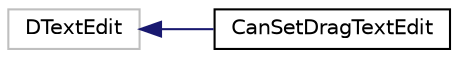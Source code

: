 digraph "类继承关系图"
{
  edge [fontname="Helvetica",fontsize="10",labelfontname="Helvetica",labelfontsize="10"];
  node [fontname="Helvetica",fontsize="10",shape=record];
  rankdir="LR";
  Node2720 [label="DTextEdit",height=0.2,width=0.4,color="grey75", fillcolor="white", style="filled"];
  Node2720 -> Node0 [dir="back",color="midnightblue",fontsize="10",style="solid",fontname="Helvetica"];
  Node0 [label="CanSetDragTextEdit",height=0.2,width=0.4,color="black", fillcolor="white", style="filled",URL="$class_can_set_drag_text_edit.html"];
}
